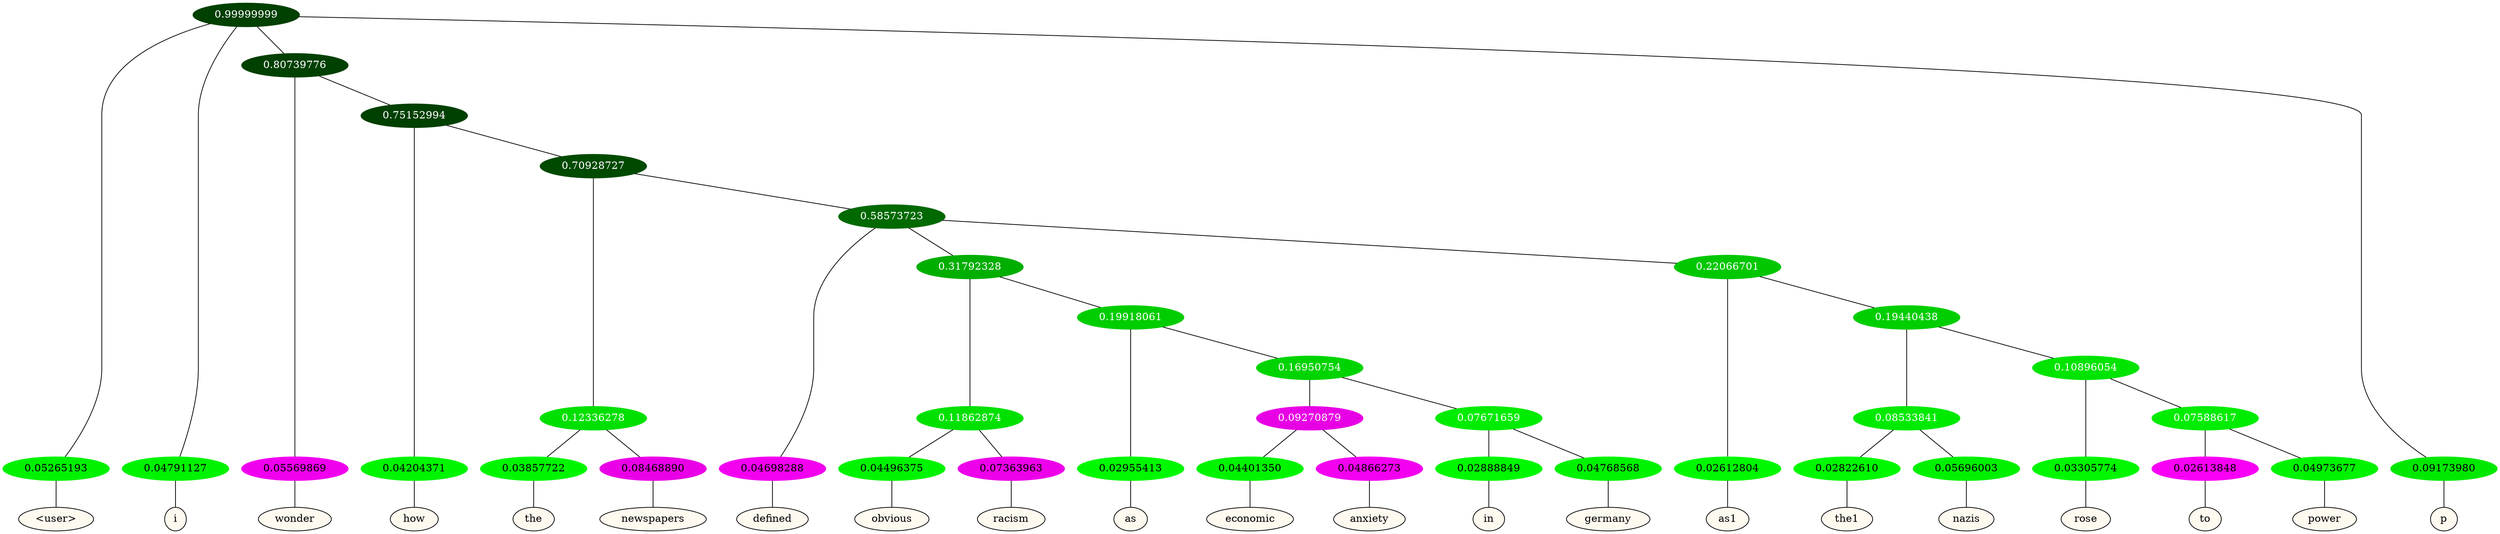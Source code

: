 graph {
	node [format=png height=0.15 nodesep=0.001 ordering=out overlap=prism overlap_scaling=0.01 ranksep=0.001 ratio=0.2 style=filled width=0.15]
	{
		rank=same
		a_w_1 [label="\<user\>" color=black fillcolor=floralwhite style="filled,solid"]
		a_w_2 [label=i color=black fillcolor=floralwhite style="filled,solid"]
		a_w_5 [label=wonder color=black fillcolor=floralwhite style="filled,solid"]
		a_w_7 [label=how color=black fillcolor=floralwhite style="filled,solid"]
		a_w_11 [label=the color=black fillcolor=floralwhite style="filled,solid"]
		a_w_12 [label=newspapers color=black fillcolor=floralwhite style="filled,solid"]
		a_w_13 [label=defined color=black fillcolor=floralwhite style="filled,solid"]
		a_w_20 [label=obvious color=black fillcolor=floralwhite style="filled,solid"]
		a_w_21 [label=racism color=black fillcolor=floralwhite style="filled,solid"]
		a_w_22 [label=as color=black fillcolor=floralwhite style="filled,solid"]
		a_w_32 [label=economic color=black fillcolor=floralwhite style="filled,solid"]
		a_w_33 [label=anxiety color=black fillcolor=floralwhite style="filled,solid"]
		a_w_34 [label=in color=black fillcolor=floralwhite style="filled,solid"]
		a_w_35 [label=germany color=black fillcolor=floralwhite style="filled,solid"]
		a_w_18 [label=as1 color=black fillcolor=floralwhite style="filled,solid"]
		a_w_28 [label=the1 color=black fillcolor=floralwhite style="filled,solid"]
		a_w_29 [label=nazis color=black fillcolor=floralwhite style="filled,solid"]
		a_w_30 [label=rose color=black fillcolor=floralwhite style="filled,solid"]
		a_w_36 [label=to color=black fillcolor=floralwhite style="filled,solid"]
		a_w_37 [label=power color=black fillcolor=floralwhite style="filled,solid"]
		a_w_4 [label=p color=black fillcolor=floralwhite style="filled,solid"]
	}
	a_n_1 -- a_w_1
	a_n_2 -- a_w_2
	a_n_5 -- a_w_5
	a_n_7 -- a_w_7
	a_n_11 -- a_w_11
	a_n_12 -- a_w_12
	a_n_13 -- a_w_13
	a_n_20 -- a_w_20
	a_n_21 -- a_w_21
	a_n_22 -- a_w_22
	a_n_32 -- a_w_32
	a_n_33 -- a_w_33
	a_n_34 -- a_w_34
	a_n_35 -- a_w_35
	a_n_18 -- a_w_18
	a_n_28 -- a_w_28
	a_n_29 -- a_w_29
	a_n_30 -- a_w_30
	a_n_36 -- a_w_36
	a_n_37 -- a_w_37
	a_n_4 -- a_w_4
	{
		rank=same
		a_n_1 [label=0.05265193 color="0.334 1.000 0.947" fontcolor=black]
		a_n_2 [label=0.04791127 color="0.334 1.000 0.952" fontcolor=black]
		a_n_5 [label=0.05569869 color="0.835 1.000 0.944" fontcolor=black]
		a_n_7 [label=0.04204371 color="0.334 1.000 0.958" fontcolor=black]
		a_n_11 [label=0.03857722 color="0.334 1.000 0.961" fontcolor=black]
		a_n_12 [label=0.08468890 color="0.835 1.000 0.915" fontcolor=black]
		a_n_13 [label=0.04698288 color="0.835 1.000 0.953" fontcolor=black]
		a_n_20 [label=0.04496375 color="0.334 1.000 0.955" fontcolor=black]
		a_n_21 [label=0.07363963 color="0.835 1.000 0.926" fontcolor=black]
		a_n_22 [label=0.02955413 color="0.334 1.000 0.970" fontcolor=black]
		a_n_32 [label=0.04401350 color="0.334 1.000 0.956" fontcolor=black]
		a_n_33 [label=0.04866273 color="0.835 1.000 0.951" fontcolor=black]
		a_n_34 [label=0.02888849 color="0.334 1.000 0.971" fontcolor=black]
		a_n_35 [label=0.04768568 color="0.334 1.000 0.952" fontcolor=black]
		a_n_18 [label=0.02612804 color="0.334 1.000 0.974" fontcolor=black]
		a_n_28 [label=0.02822610 color="0.334 1.000 0.972" fontcolor=black]
		a_n_29 [label=0.05696003 color="0.334 1.000 0.943" fontcolor=black]
		a_n_30 [label=0.03305774 color="0.334 1.000 0.967" fontcolor=black]
		a_n_36 [label=0.02613848 color="0.835 1.000 0.974" fontcolor=black]
		a_n_37 [label=0.04973677 color="0.334 1.000 0.950" fontcolor=black]
		a_n_4 [label=0.09173980 color="0.334 1.000 0.908" fontcolor=black]
	}
	a_n_0 [label=0.99999999 color="0.334 1.000 0.250" fontcolor=grey99]
	a_n_0 -- a_n_1
	a_n_0 -- a_n_2
	a_n_3 [label=0.80739776 color="0.334 1.000 0.250" fontcolor=grey99]
	a_n_0 -- a_n_3
	a_n_0 -- a_n_4
	a_n_3 -- a_n_5
	a_n_6 [label=0.75152994 color="0.334 1.000 0.250" fontcolor=grey99]
	a_n_3 -- a_n_6
	a_n_6 -- a_n_7
	a_n_8 [label=0.70928727 color="0.334 1.000 0.291" fontcolor=grey99]
	a_n_6 -- a_n_8
	a_n_9 [label=0.12336278 color="0.334 1.000 0.877" fontcolor=grey99]
	a_n_8 -- a_n_9
	a_n_10 [label=0.58573723 color="0.334 1.000 0.414" fontcolor=grey99]
	a_n_8 -- a_n_10
	a_n_9 -- a_n_11
	a_n_9 -- a_n_12
	a_n_10 -- a_n_13
	a_n_14 [label=0.31792328 color="0.334 1.000 0.682" fontcolor=grey99]
	a_n_10 -- a_n_14
	a_n_15 [label=0.22066701 color="0.334 1.000 0.779" fontcolor=grey99]
	a_n_10 -- a_n_15
	a_n_16 [label=0.11862874 color="0.334 1.000 0.881" fontcolor=grey99]
	a_n_14 -- a_n_16
	a_n_17 [label=0.19918061 color="0.334 1.000 0.801" fontcolor=grey99]
	a_n_14 -- a_n_17
	a_n_15 -- a_n_18
	a_n_19 [label=0.19440438 color="0.334 1.000 0.806" fontcolor=grey99]
	a_n_15 -- a_n_19
	a_n_16 -- a_n_20
	a_n_16 -- a_n_21
	a_n_17 -- a_n_22
	a_n_23 [label=0.16950754 color="0.334 1.000 0.830" fontcolor=grey99]
	a_n_17 -- a_n_23
	a_n_24 [label=0.08533841 color="0.334 1.000 0.915" fontcolor=grey99]
	a_n_19 -- a_n_24
	a_n_25 [label=0.10896054 color="0.334 1.000 0.891" fontcolor=grey99]
	a_n_19 -- a_n_25
	a_n_26 [label=0.09270879 color="0.835 1.000 0.907" fontcolor=grey99]
	a_n_23 -- a_n_26
	a_n_27 [label=0.07671659 color="0.334 1.000 0.923" fontcolor=grey99]
	a_n_23 -- a_n_27
	a_n_24 -- a_n_28
	a_n_24 -- a_n_29
	a_n_25 -- a_n_30
	a_n_31 [label=0.07588617 color="0.334 1.000 0.924" fontcolor=grey99]
	a_n_25 -- a_n_31
	a_n_26 -- a_n_32
	a_n_26 -- a_n_33
	a_n_27 -- a_n_34
	a_n_27 -- a_n_35
	a_n_31 -- a_n_36
	a_n_31 -- a_n_37
}
